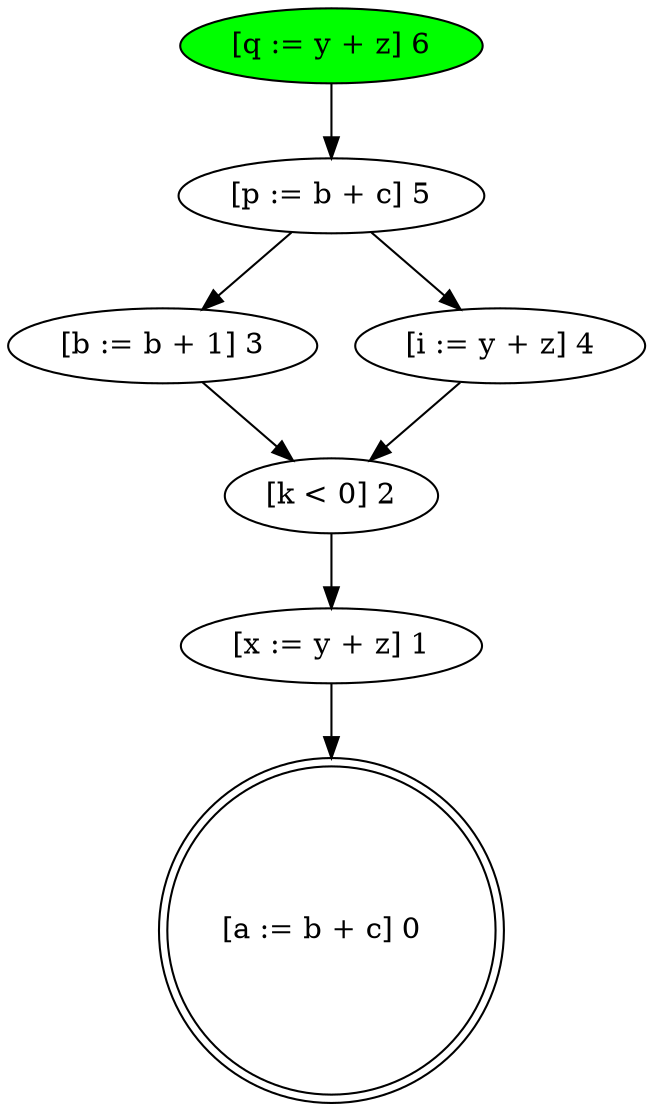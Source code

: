 digraph G {
{
6 [style = filled fillcolor = green, label ="[q := y + z] 6" ]
}
{6[label= "[q := y + z] 6"]} -> { 5 }
{3[label= "[b := b + 1] 3"]} -> { 2 }
{2[label= "[k < 0] 2"]} -> { 1 }
{5[label= "[p := b + c] 5"]} -> { 3 4 }
{4[label= "[i := y + z] 4"]} -> { 2 }
{1[label= "[x := y + z] 1"]} -> { 0 }
{
0 [shape = doublecircle, label="[a := b + c] 0  "]
}

}